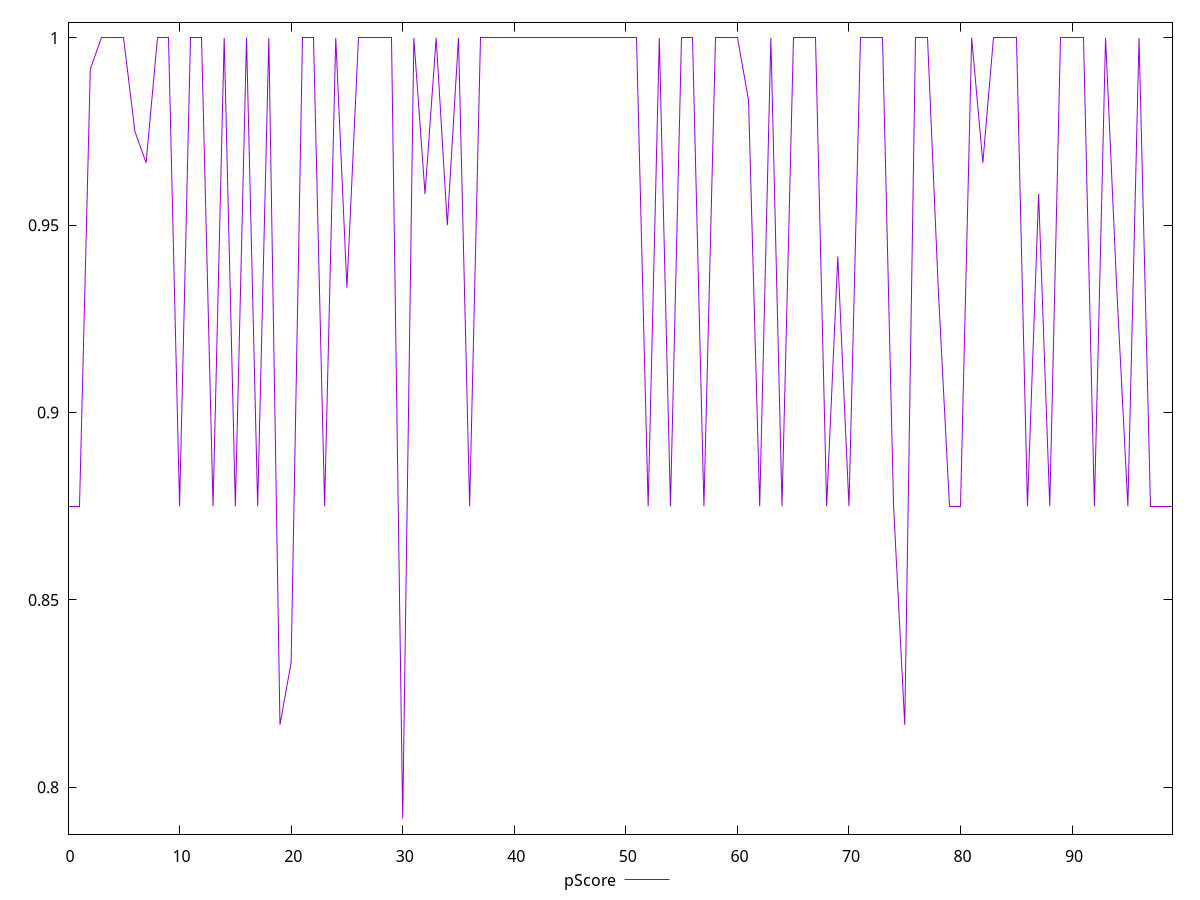 reset

$pScore <<EOF
0 0.875
1 0.875
2 0.9916666666666667
3 1
4 1
5 1
6 0.975
7 0.9666666666666667
8 1
9 1
10 0.875
11 1
12 1
13 0.875
14 1
15 0.875
16 1
17 0.875
18 1
19 0.8166666666666667
20 0.8333333333333333
21 1
22 1
23 0.875
24 1
25 0.9333333333333333
26 1
27 1
28 1
29 1
30 0.7916666666666666
31 1
32 0.9583333333333334
33 1
34 0.95
35 1
36 0.875
37 1
38 1
39 1
40 1
41 1
42 1
43 1
44 1
45 1
46 1
47 1
48 1
49 1
50 1
51 1
52 0.875
53 1
54 0.875
55 1
56 1
57 0.875
58 1
59 1
60 1
61 0.9833333333333333
62 0.875
63 1
64 0.875
65 1
66 1
67 1
68 0.875
69 0.9416666666666667
70 0.875
71 1
72 1
73 1
74 0.875
75 0.8166666666666667
76 1
77 1
78 0.9333333333333333
79 0.875
80 0.875
81 1
82 0.9666666666666667
83 1
84 1
85 1
86 0.875
87 0.9583333333333334
88 0.875
89 1
90 1
91 1
92 0.875
93 1
94 0.9333333333333333
95 0.875
96 1
97 0.875
98 0.875
99 0.875
EOF

set key outside below
set xrange [0:99]
set yrange [0.7875:1.0041666666666667]
set trange [0.7875:1.0041666666666667]
set terminal svg size 640, 500 enhanced background rgb 'white'
set output "reprap/unminified-css/samples/pages+cached+noexternal+nomedia+nocss/pScore/values.svg"

plot $pScore title "pScore" with line

reset
